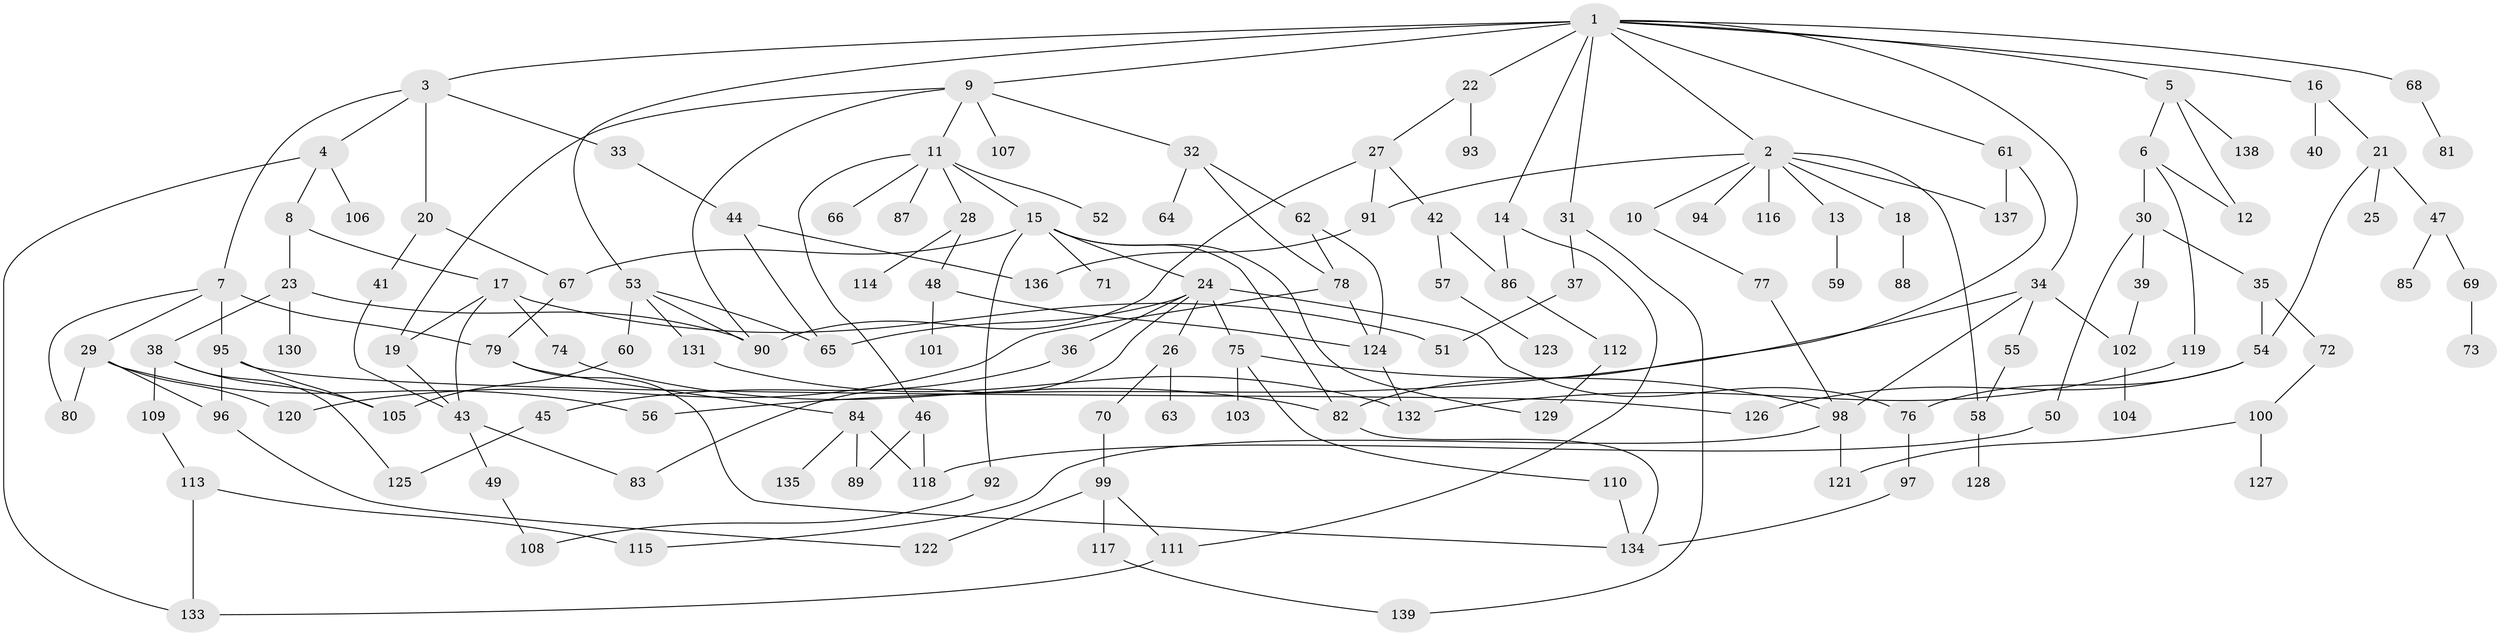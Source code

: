 // coarse degree distribution, {18: 0.01, 7: 0.06, 3: 0.19, 4: 0.14, 2: 0.27, 8: 0.01, 5: 0.06, 1: 0.25, 6: 0.01}
// Generated by graph-tools (version 1.1) at 2025/23/03/03/25 07:23:30]
// undirected, 139 vertices, 191 edges
graph export_dot {
graph [start="1"]
  node [color=gray90,style=filled];
  1;
  2;
  3;
  4;
  5;
  6;
  7;
  8;
  9;
  10;
  11;
  12;
  13;
  14;
  15;
  16;
  17;
  18;
  19;
  20;
  21;
  22;
  23;
  24;
  25;
  26;
  27;
  28;
  29;
  30;
  31;
  32;
  33;
  34;
  35;
  36;
  37;
  38;
  39;
  40;
  41;
  42;
  43;
  44;
  45;
  46;
  47;
  48;
  49;
  50;
  51;
  52;
  53;
  54;
  55;
  56;
  57;
  58;
  59;
  60;
  61;
  62;
  63;
  64;
  65;
  66;
  67;
  68;
  69;
  70;
  71;
  72;
  73;
  74;
  75;
  76;
  77;
  78;
  79;
  80;
  81;
  82;
  83;
  84;
  85;
  86;
  87;
  88;
  89;
  90;
  91;
  92;
  93;
  94;
  95;
  96;
  97;
  98;
  99;
  100;
  101;
  102;
  103;
  104;
  105;
  106;
  107;
  108;
  109;
  110;
  111;
  112;
  113;
  114;
  115;
  116;
  117;
  118;
  119;
  120;
  121;
  122;
  123;
  124;
  125;
  126;
  127;
  128;
  129;
  130;
  131;
  132;
  133;
  134;
  135;
  136;
  137;
  138;
  139;
  1 -- 2;
  1 -- 3;
  1 -- 5;
  1 -- 9;
  1 -- 14;
  1 -- 16;
  1 -- 22;
  1 -- 31;
  1 -- 34;
  1 -- 53;
  1 -- 61;
  1 -- 68;
  2 -- 10;
  2 -- 13;
  2 -- 18;
  2 -- 94;
  2 -- 116;
  2 -- 137;
  2 -- 91;
  2 -- 58;
  3 -- 4;
  3 -- 7;
  3 -- 20;
  3 -- 33;
  4 -- 8;
  4 -- 106;
  4 -- 133;
  5 -- 6;
  5 -- 138;
  5 -- 12;
  6 -- 12;
  6 -- 30;
  6 -- 119;
  7 -- 29;
  7 -- 95;
  7 -- 80;
  7 -- 79;
  8 -- 17;
  8 -- 23;
  9 -- 11;
  9 -- 32;
  9 -- 90;
  9 -- 107;
  9 -- 19;
  10 -- 77;
  11 -- 15;
  11 -- 28;
  11 -- 46;
  11 -- 52;
  11 -- 66;
  11 -- 87;
  13 -- 59;
  14 -- 111;
  14 -- 86;
  15 -- 24;
  15 -- 67;
  15 -- 71;
  15 -- 92;
  15 -- 129;
  15 -- 82;
  16 -- 21;
  16 -- 40;
  17 -- 19;
  17 -- 43;
  17 -- 74;
  17 -- 51;
  18 -- 88;
  19 -- 43;
  20 -- 41;
  20 -- 67;
  21 -- 25;
  21 -- 47;
  21 -- 54;
  22 -- 27;
  22 -- 93;
  23 -- 38;
  23 -- 130;
  23 -- 90;
  24 -- 26;
  24 -- 36;
  24 -- 75;
  24 -- 65;
  24 -- 76;
  24 -- 83;
  26 -- 63;
  26 -- 70;
  27 -- 42;
  27 -- 91;
  27 -- 90;
  28 -- 48;
  28 -- 114;
  29 -- 56;
  29 -- 80;
  29 -- 96;
  29 -- 120;
  30 -- 35;
  30 -- 39;
  30 -- 50;
  31 -- 37;
  31 -- 139;
  32 -- 62;
  32 -- 64;
  32 -- 78;
  33 -- 44;
  34 -- 55;
  34 -- 102;
  34 -- 98;
  34 -- 56;
  35 -- 72;
  35 -- 54;
  36 -- 45;
  37 -- 51;
  38 -- 109;
  38 -- 125;
  38 -- 105;
  39 -- 102;
  41 -- 43;
  42 -- 57;
  42 -- 86;
  43 -- 49;
  43 -- 83;
  44 -- 65;
  44 -- 136;
  45 -- 125;
  46 -- 89;
  46 -- 118;
  47 -- 69;
  47 -- 85;
  48 -- 101;
  48 -- 124;
  49 -- 108;
  50 -- 118;
  53 -- 60;
  53 -- 131;
  53 -- 90;
  53 -- 65;
  54 -- 76;
  54 -- 126;
  55 -- 58;
  57 -- 123;
  58 -- 128;
  60 -- 105;
  61 -- 137;
  61 -- 82;
  62 -- 78;
  62 -- 124;
  67 -- 79;
  68 -- 81;
  69 -- 73;
  70 -- 99;
  72 -- 100;
  74 -- 82;
  75 -- 98;
  75 -- 103;
  75 -- 110;
  76 -- 97;
  77 -- 98;
  78 -- 120;
  78 -- 124;
  79 -- 84;
  79 -- 134;
  82 -- 134;
  84 -- 118;
  84 -- 135;
  84 -- 89;
  86 -- 112;
  91 -- 136;
  92 -- 108;
  95 -- 105;
  95 -- 126;
  95 -- 96;
  96 -- 122;
  97 -- 134;
  98 -- 121;
  98 -- 115;
  99 -- 117;
  99 -- 122;
  99 -- 111;
  100 -- 127;
  100 -- 121;
  102 -- 104;
  109 -- 113;
  110 -- 134;
  111 -- 133;
  112 -- 129;
  113 -- 115;
  113 -- 133;
  117 -- 139;
  119 -- 132;
  124 -- 132;
  131 -- 132;
}
